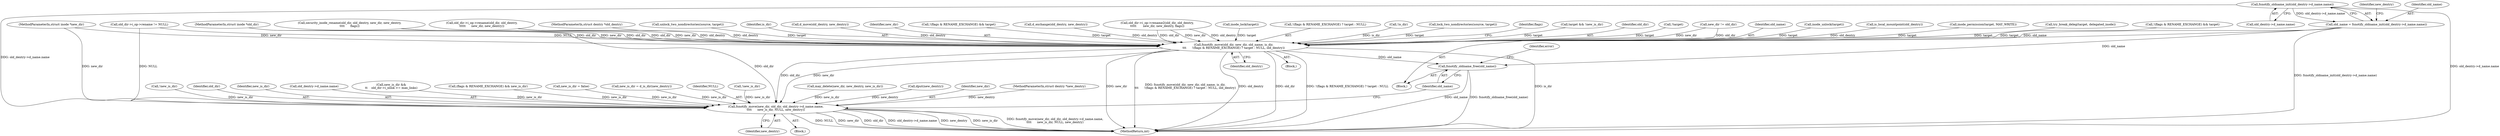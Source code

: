 digraph "0_linux_9409e22acdfc9153f88d9b1ed2bd2a5b34d2d3ca@pointer" {
"1000269" [label="(Call,fsnotify_oldname_init(old_dentry->d_name.name))"];
"1000267" [label="(Call,old_name = fsnotify_oldname_init(old_dentry->d_name.name))"];
"1000480" [label="(Call,fsnotify_move(old_dir, new_dir, old_name, is_dir,\n\t\t\t      !(flags & RENAME_EXCHANGE) ? target : NULL, old_dentry))"];
"1000498" [label="(Call,fsnotify_move(new_dir, old_dir, old_dentry->d_name.name,\n\t\t\t\t      new_is_dir, NULL, new_dentry))"];
"1000509" [label="(Call,fsnotify_oldname_free(old_name))"];
"1000257" [label="(Call,security_inode_rename(old_dir, old_dentry, new_dir, new_dentry,\n\t\t\t\t      flags))"];
"1000461" [label="(Call,!is_dir)"];
"1000104" [label="(MethodParameterIn,struct inode *new_dir)"];
"1000284" [label="(Call,lock_two_nondirectories(source, target))"];
"1000500" [label="(Identifier,old_dir)"];
"1000506" [label="(Identifier,new_is_dir)"];
"1000498" [label="(Call,fsnotify_move(new_dir, old_dir, old_dentry->d_name.name,\n\t\t\t\t      new_is_dir, NULL, new_dentry))"];
"1000270" [label="(Call,old_dentry->d_name.name)"];
"1000495" [label="(Identifier,flags)"];
"1000366" [label="(Call,target && !new_is_dir)"];
"1000397" [label="(Call,old_dir->i_op->rename != NULL)"];
"1000501" [label="(Call,old_dentry->d_name.name)"];
"1000481" [label="(Identifier,old_dir)"];
"1000157" [label="(Call,!target)"];
"1000510" [label="(Identifier,old_name)"];
"1000306" [label="(Call,new_dir != old_dir)"];
"1000483" [label="(Identifier,old_name)"];
"1000472" [label="(Call,inode_unlock(target))"];
"1000269" [label="(Call,fsnotify_oldname_init(old_dentry->d_name.name))"];
"1000334" [label="(Call,new_is_dir &&\n\t\t    old_dir->i_nlink >= max_links)"];
"1000513" [label="(MethodReturn,int)"];
"1000267" [label="(Call,old_name = fsnotify_oldname_init(old_dentry->d_name.name))"];
"1000298" [label="(Call,is_local_mountpoint(old_dentry))"];
"1000248" [label="(Call,inode_permission(target, MAY_WRITE))"];
"1000373" [label="(Call,try_break_deleg(target, delegated_inode))"];
"1000240" [label="(Call,(flags & RENAME_EXCHANGE) && new_is_dir)"];
"1000512" [label="(Identifier,error)"];
"1000129" [label="(Call,new_is_dir = false)"];
"1000167" [label="(Call,new_is_dir = d_is_dir(new_dentry))"];
"1000507" [label="(Identifier,NULL)"];
"1000345" [label="(Call,!(flags & RENAME_EXCHANGE) && target)"];
"1000389" [label="(Call,old_dir->i_op->rename(old_dir, old_dentry,\n\t\t\t\t\t      new_dir, new_dentry))"];
"1000103" [label="(MethodParameterIn,struct dentry *old_dentry)"];
"1000466" [label="(Call,unlock_two_nondirectories(source, target))"];
"1000368" [label="(Call,!new_is_dir)"];
"1000185" [label="(Call,may_delete(new_dir, new_dentry, new_is_dir))"];
"1000508" [label="(Identifier,new_dentry)"];
"1000474" [label="(Call,dput(new_dentry))"];
"1000484" [label="(Identifier,is_dir)"];
"1000108" [label="(Block,)"];
"1000509" [label="(Call,fsnotify_oldname_free(old_name))"];
"1000480" [label="(Call,fsnotify_move(old_dir, new_dir, old_name, is_dir,\n\t\t\t      !(flags & RENAME_EXCHANGE) ? target : NULL, old_dentry))"];
"1000451" [label="(Call,d_move(old_dentry, new_dentry))"];
"1000276" [label="(Identifier,new_dentry)"];
"1000482" [label="(Identifier,new_dir)"];
"1000416" [label="(Call,!(flags & RENAME_EXCHANGE) && target)"];
"1000479" [label="(Block,)"];
"1000455" [label="(Call,d_exchange(old_dentry, new_dentry))"];
"1000497" [label="(Block,)"];
"1000499" [label="(Identifier,new_dir)"];
"1000102" [label="(MethodParameterIn,struct inode *old_dir)"];
"1000268" [label="(Identifier,old_name)"];
"1000406" [label="(Call,old_dir->i_op->rename2(old_dir, old_dentry,\n\t\t\t\t\t       new_dir, new_dentry, flags))"];
"1000290" [label="(Call,inode_lock(target))"];
"1000492" [label="(Identifier,old_dentry)"];
"1000105" [label="(MethodParameterIn,struct dentry *new_dentry)"];
"1000318" [label="(Call,!new_is_dir)"];
"1000485" [label="(Call,!(flags & RENAME_EXCHANGE) ? target : NULL)"];
"1000269" -> "1000267"  [label="AST: "];
"1000269" -> "1000270"  [label="CFG: "];
"1000270" -> "1000269"  [label="AST: "];
"1000267" -> "1000269"  [label="CFG: "];
"1000269" -> "1000513"  [label="DDG: old_dentry->d_name.name"];
"1000269" -> "1000267"  [label="DDG: old_dentry->d_name.name"];
"1000269" -> "1000498"  [label="DDG: old_dentry->d_name.name"];
"1000267" -> "1000108"  [label="AST: "];
"1000268" -> "1000267"  [label="AST: "];
"1000276" -> "1000267"  [label="CFG: "];
"1000267" -> "1000513"  [label="DDG: fsnotify_oldname_init(old_dentry->d_name.name)"];
"1000267" -> "1000480"  [label="DDG: old_name"];
"1000267" -> "1000509"  [label="DDG: old_name"];
"1000480" -> "1000479"  [label="AST: "];
"1000480" -> "1000492"  [label="CFG: "];
"1000481" -> "1000480"  [label="AST: "];
"1000482" -> "1000480"  [label="AST: "];
"1000483" -> "1000480"  [label="AST: "];
"1000484" -> "1000480"  [label="AST: "];
"1000485" -> "1000480"  [label="AST: "];
"1000492" -> "1000480"  [label="AST: "];
"1000495" -> "1000480"  [label="CFG: "];
"1000480" -> "1000513"  [label="DDG: fsnotify_move(old_dir, new_dir, old_name, is_dir,\n\t\t\t      !(flags & RENAME_EXCHANGE) ? target : NULL, old_dentry)"];
"1000480" -> "1000513"  [label="DDG: old_dentry"];
"1000480" -> "1000513"  [label="DDG: old_dir"];
"1000480" -> "1000513"  [label="DDG: !(flags & RENAME_EXCHANGE) ? target : NULL"];
"1000480" -> "1000513"  [label="DDG: is_dir"];
"1000480" -> "1000513"  [label="DDG: new_dir"];
"1000406" -> "1000480"  [label="DDG: old_dir"];
"1000406" -> "1000480"  [label="DDG: new_dir"];
"1000406" -> "1000480"  [label="DDG: old_dentry"];
"1000257" -> "1000480"  [label="DDG: old_dir"];
"1000257" -> "1000480"  [label="DDG: new_dir"];
"1000389" -> "1000480"  [label="DDG: old_dir"];
"1000389" -> "1000480"  [label="DDG: new_dir"];
"1000389" -> "1000480"  [label="DDG: old_dentry"];
"1000306" -> "1000480"  [label="DDG: old_dir"];
"1000306" -> "1000480"  [label="DDG: new_dir"];
"1000102" -> "1000480"  [label="DDG: old_dir"];
"1000104" -> "1000480"  [label="DDG: new_dir"];
"1000461" -> "1000480"  [label="DDG: is_dir"];
"1000466" -> "1000480"  [label="DDG: target"];
"1000157" -> "1000480"  [label="DDG: target"];
"1000366" -> "1000480"  [label="DDG: target"];
"1000345" -> "1000480"  [label="DDG: target"];
"1000472" -> "1000480"  [label="DDG: target"];
"1000416" -> "1000480"  [label="DDG: target"];
"1000373" -> "1000480"  [label="DDG: target"];
"1000248" -> "1000480"  [label="DDG: target"];
"1000284" -> "1000480"  [label="DDG: target"];
"1000290" -> "1000480"  [label="DDG: target"];
"1000397" -> "1000480"  [label="DDG: NULL"];
"1000298" -> "1000480"  [label="DDG: old_dentry"];
"1000451" -> "1000480"  [label="DDG: old_dentry"];
"1000455" -> "1000480"  [label="DDG: old_dentry"];
"1000103" -> "1000480"  [label="DDG: old_dentry"];
"1000480" -> "1000498"  [label="DDG: new_dir"];
"1000480" -> "1000498"  [label="DDG: old_dir"];
"1000480" -> "1000509"  [label="DDG: old_name"];
"1000498" -> "1000497"  [label="AST: "];
"1000498" -> "1000508"  [label="CFG: "];
"1000499" -> "1000498"  [label="AST: "];
"1000500" -> "1000498"  [label="AST: "];
"1000501" -> "1000498"  [label="AST: "];
"1000506" -> "1000498"  [label="AST: "];
"1000507" -> "1000498"  [label="AST: "];
"1000508" -> "1000498"  [label="AST: "];
"1000510" -> "1000498"  [label="CFG: "];
"1000498" -> "1000513"  [label="DDG: new_is_dir"];
"1000498" -> "1000513"  [label="DDG: fsnotify_move(new_dir, old_dir, old_dentry->d_name.name,\n\t\t\t\t      new_is_dir, NULL, new_dentry)"];
"1000498" -> "1000513"  [label="DDG: NULL"];
"1000498" -> "1000513"  [label="DDG: new_dir"];
"1000498" -> "1000513"  [label="DDG: old_dir"];
"1000498" -> "1000513"  [label="DDG: old_dentry->d_name.name"];
"1000498" -> "1000513"  [label="DDG: new_dentry"];
"1000104" -> "1000498"  [label="DDG: new_dir"];
"1000102" -> "1000498"  [label="DDG: old_dir"];
"1000318" -> "1000498"  [label="DDG: new_is_dir"];
"1000240" -> "1000498"  [label="DDG: new_is_dir"];
"1000334" -> "1000498"  [label="DDG: new_is_dir"];
"1000185" -> "1000498"  [label="DDG: new_is_dir"];
"1000368" -> "1000498"  [label="DDG: new_is_dir"];
"1000167" -> "1000498"  [label="DDG: new_is_dir"];
"1000129" -> "1000498"  [label="DDG: new_is_dir"];
"1000397" -> "1000498"  [label="DDG: NULL"];
"1000474" -> "1000498"  [label="DDG: new_dentry"];
"1000105" -> "1000498"  [label="DDG: new_dentry"];
"1000509" -> "1000108"  [label="AST: "];
"1000509" -> "1000510"  [label="CFG: "];
"1000510" -> "1000509"  [label="AST: "];
"1000512" -> "1000509"  [label="CFG: "];
"1000509" -> "1000513"  [label="DDG: fsnotify_oldname_free(old_name)"];
"1000509" -> "1000513"  [label="DDG: old_name"];
}
